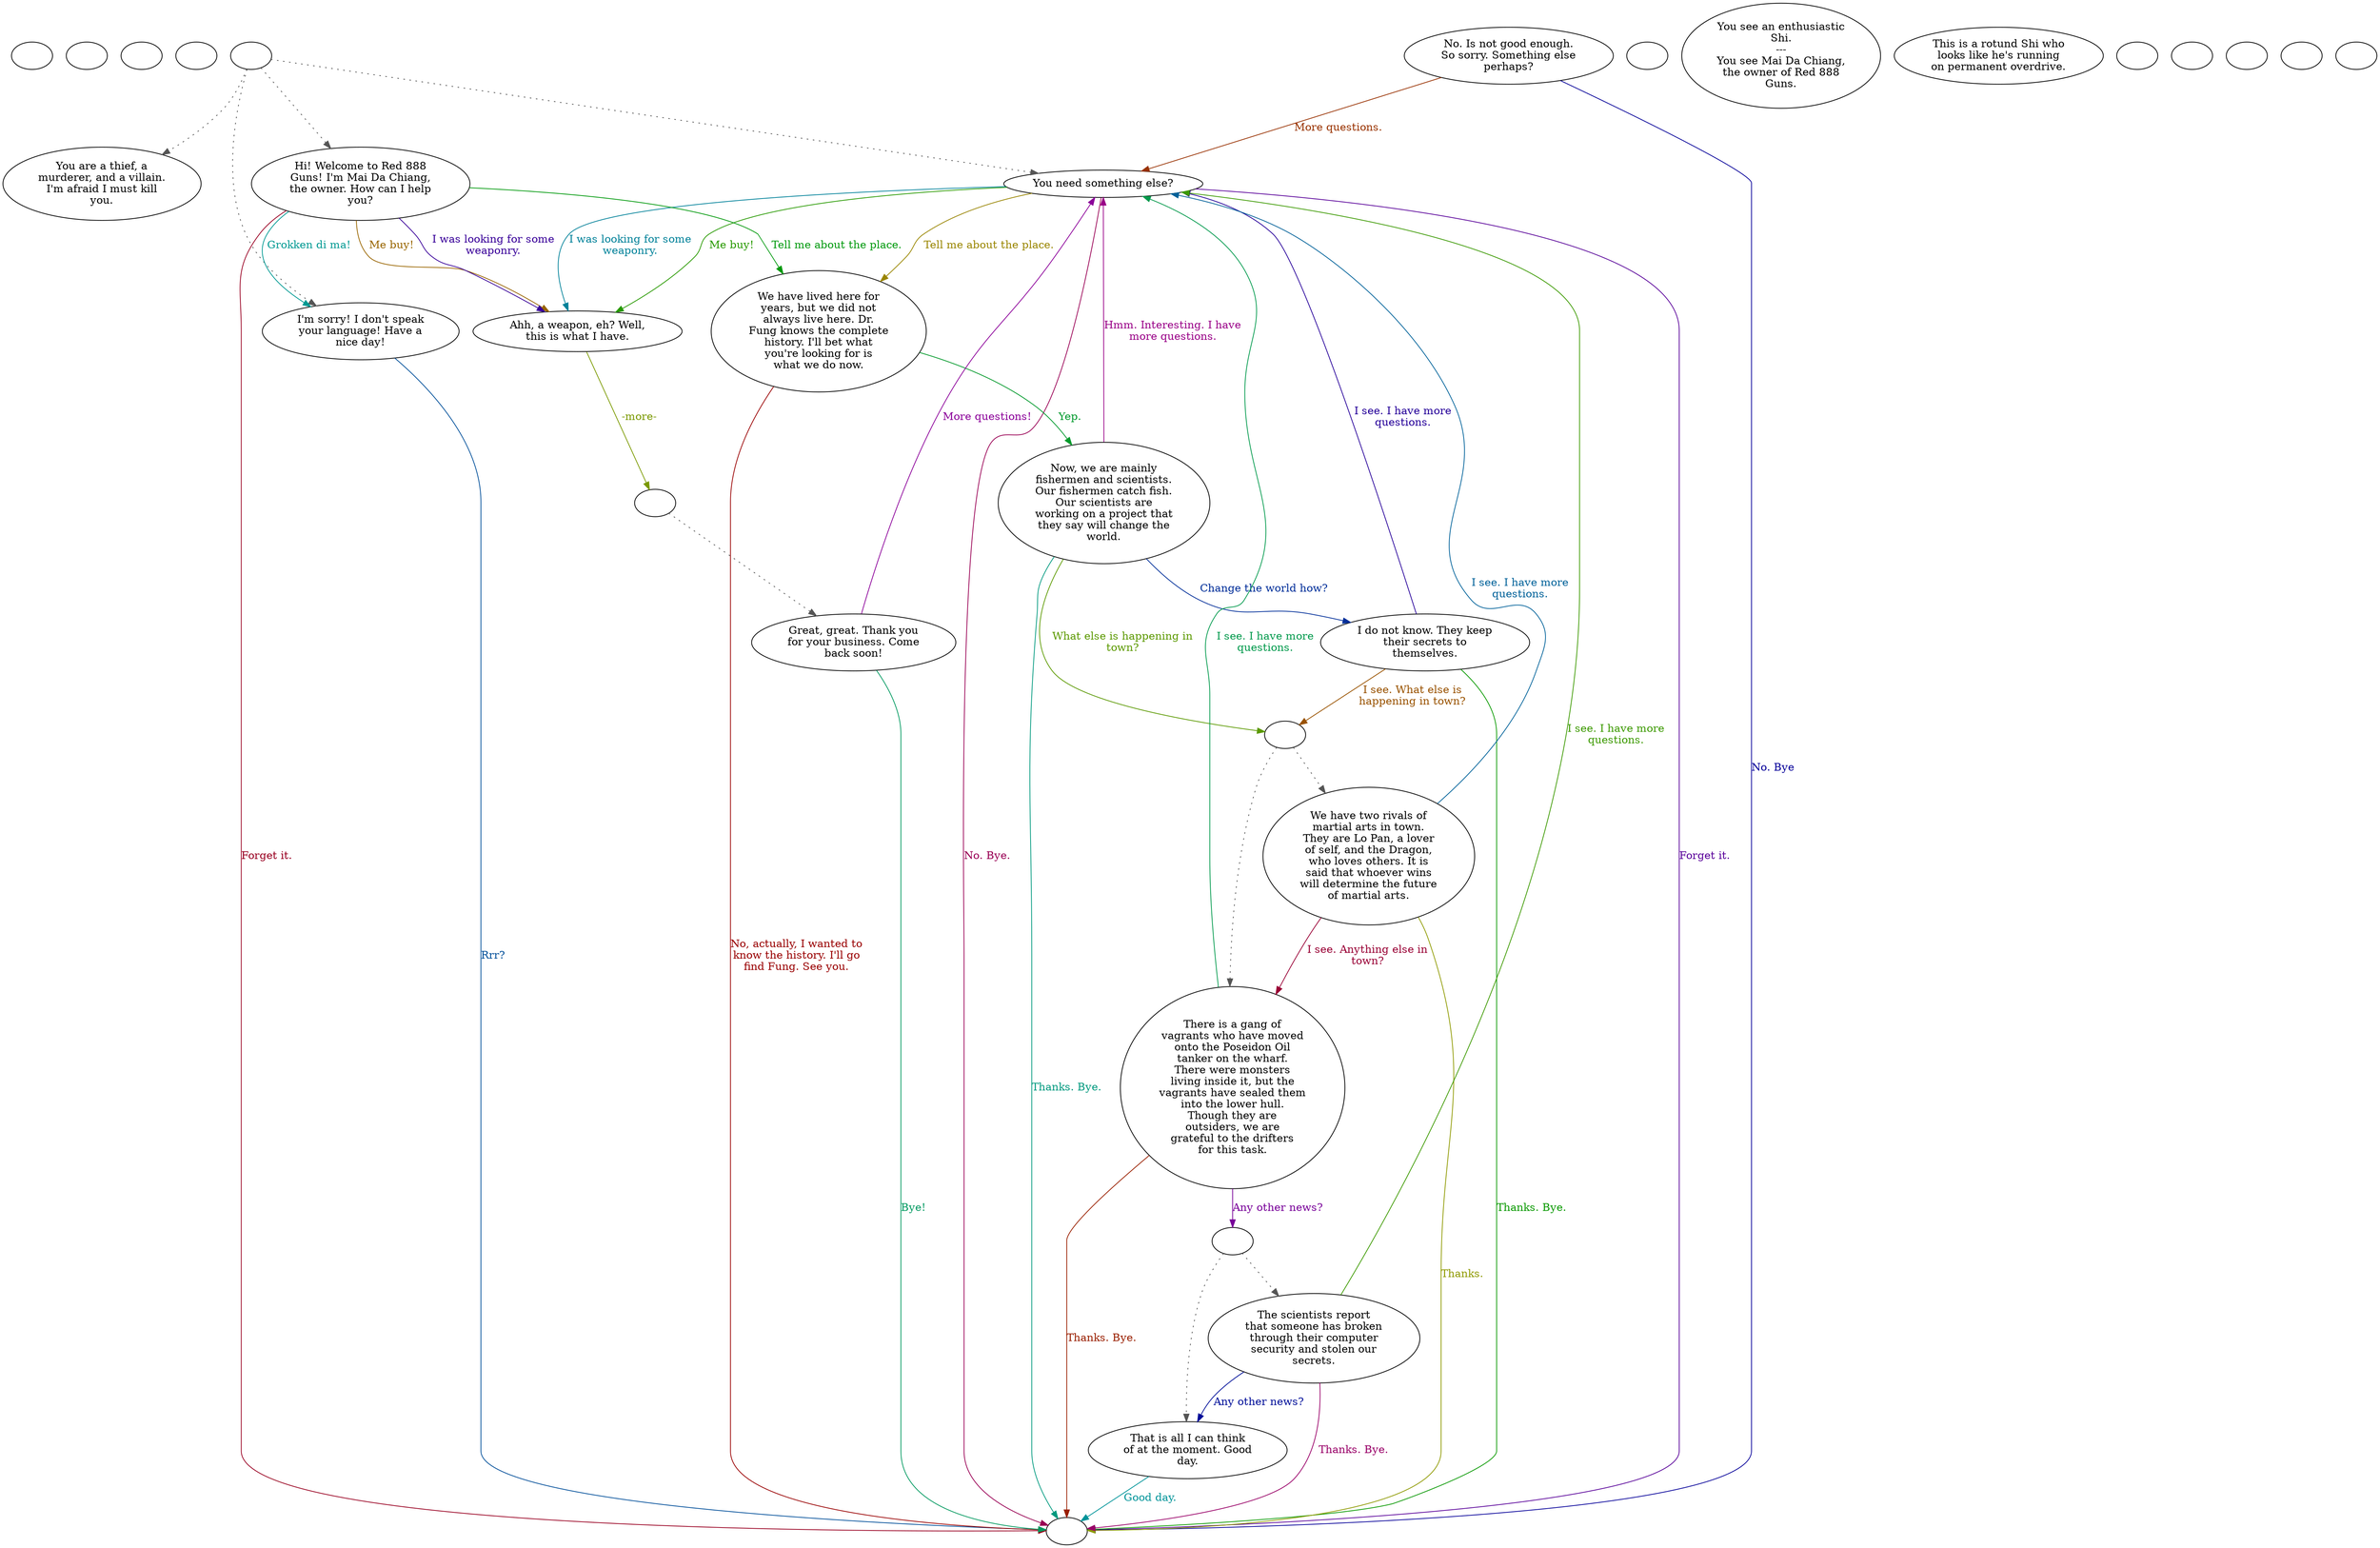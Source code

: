 digraph fcgunmer {
  "checkPartyMembersNearDoor" [style=filled       fillcolor="#FFFFFF"       color="#000000"]
  "checkPartyMembersNearDoor" [label=""]
  "start" [style=filled       fillcolor="#FFFFFF"       color="#000000"]
  "start" [label=""]
  "critter_p_proc" [style=filled       fillcolor="#FFFFFF"       color="#000000"]
  "critter_p_proc" [label=""]
  "pickup_p_proc" [style=filled       fillcolor="#FFFFFF"       color="#000000"]
  "pickup_p_proc" [label=""]
  "talk_p_proc" [style=filled       fillcolor="#FFFFFF"       color="#000000"]
  "talk_p_proc" -> "Node014" [style=dotted color="#555555"]
  "talk_p_proc" -> "Node002" [style=dotted color="#555555"]
  "talk_p_proc" -> "Node006" [style=dotted color="#555555"]
  "talk_p_proc" -> "Node001" [style=dotted color="#555555"]
  "talk_p_proc" [label=""]
  "destroy_p_proc" [style=filled       fillcolor="#FFFFFF"       color="#000000"]
  "destroy_p_proc" [label=""]
  "look_at_p_proc" [style=filled       fillcolor="#FFFFFF"       color="#000000"]
  "look_at_p_proc" [label="You see an enthusiastic\nShi.\n---\nYou see Mai Da Chiang,\nthe owner of Red 888\nGuns."]
  "description_p_proc" [style=filled       fillcolor="#FFFFFF"       color="#000000"]
  "description_p_proc" [label="This is a rotund Shi who\nlooks like he's running\non permanent overdrive."]
  "use_skill_on_p_proc" [style=filled       fillcolor="#FFFFFF"       color="#000000"]
  "use_skill_on_p_proc" [label=""]
  "damage_p_proc" [style=filled       fillcolor="#FFFFFF"       color="#000000"]
  "damage_p_proc" [label=""]
  "map_enter_p_proc" [style=filled       fillcolor="#FFFFFF"       color="#000000"]
  "map_enter_p_proc" [label=""]
  "timed_event_p_proc" [style=filled       fillcolor="#FFFFFF"       color="#000000"]
  "timed_event_p_proc" [label=""]
  "Node998" [style=filled       fillcolor="#FFFFFF"       color="#000000"]
  "Node998" [label=""]
  "Node999" [style=filled       fillcolor="#FFFFFF"       color="#000000"]
  "Node999" [label=""]
  "Node001" [style=filled       fillcolor="#FFFFFF"       color="#000000"]
  "Node001" [label="Hi! Welcome to Red 888\nGuns! I'm Mai Da Chiang,\nthe owner. How can I help\nyou?"]
  "Node001" -> "Node002" [label="Grokken di ma!" color="#009992" fontcolor="#009992"]
  "Node001" -> "Node003" [label="Me buy!" color="#996500" fontcolor="#996500"]
  "Node001" -> "Node003" [label="I was looking for some\nweaponry." color="#380099" fontcolor="#380099"]
  "Node001" -> "Node007" [label="Tell me about the place." color="#00990C" fontcolor="#00990C"]
  "Node001" -> "Node999" [label="Forget it." color="#990021" fontcolor="#990021"]
  "Node002" [style=filled       fillcolor="#FFFFFF"       color="#000000"]
  "Node002" [label="I'm sorry! I don't speak\nyour language! Have a\nnice day!"]
  "Node002" -> "Node999" [label="Rrr?" color="#004E99" fontcolor="#004E99"]
  "Node003" [style=filled       fillcolor="#FFFFFF"       color="#000000"]
  "Node003" [label="Ahh, a weapon, eh? Well,\nthis is what I have."]
  "Node003" -> "NodeBarter" [label="-more-" color="#7A9900" fontcolor="#7A9900"]
  "Node004" [style=filled       fillcolor="#FFFFFF"       color="#000000"]
  "Node004" [label="Great, great. Thank you\nfor your business. Come\nback soon!"]
  "Node004" -> "Node006" [label="More questions!" color="#8B0099" fontcolor="#8B0099"]
  "Node004" -> "Node999" [label="Bye!" color="#00995F" fontcolor="#00995F"]
  "Node005" [style=filled       fillcolor="#FFFFFF"       color="#000000"]
  "Node005" [label="No. Is not good enough.\nSo sorry. Something else\nperhaps?"]
  "Node005" -> "Node006" [label="More questions." color="#993200" fontcolor="#993200"]
  "Node005" -> "Node999" [label="No. Bye" color="#050099" fontcolor="#050099"]
  "Node006" [style=filled       fillcolor="#FFFFFF"       color="#000000"]
  "Node006" [label="You need something else?"]
  "Node006" -> "Node003" [label="Me buy!" color="#279900" fontcolor="#279900"]
  "Node006" -> "Node999" [label="No. Bye." color="#990054" fontcolor="#990054"]
  "Node006" -> "Node003" [label="I was looking for some\nweaponry." color="#008199" fontcolor="#008199"]
  "Node006" -> "Node007" [label="Tell me about the place." color="#998500" fontcolor="#998500"]
  "Node006" -> "Node999" [label="Forget it." color="#580099" fontcolor="#580099"]
  "Node007" [style=filled       fillcolor="#FFFFFF"       color="#000000"]
  "Node007" [label="We have lived here for\nyears, but we did not\nalways live here. Dr.\nFung knows the complete\nhistory. I'll bet what\nyou're looking for is\nwhat we do now."]
  "Node007" -> "Node008" [label="Yep." color="#00992B" fontcolor="#00992B"]
  "Node007" -> "Node999" [label="No, actually, I wanted to\nknow the history. I'll go\nfind Fung. See you." color="#990001" fontcolor="#990001"]
  "Node008" [style=filled       fillcolor="#FFFFFF"       color="#000000"]
  "Node008" [label="Now, we are mainly\nfishermen and scientists.\nOur fishermen catch fish.\nOur scientists are\nworking on a project that\nthey say will change the\nworld."]
  "Node008" -> "Node009" [label="Change the world how?" color="#002E99" fontcolor="#002E99"]
  "Node008" -> "Node1011a" [label="What else is happening in\ntown?" color="#5B9900" fontcolor="#5B9900"]
  "Node008" -> "Node006" [label="Hmm. Interesting. I have\nmore questions." color="#990087" fontcolor="#990087"]
  "Node008" -> "Node999" [label="Thanks. Bye." color="#00997E" fontcolor="#00997E"]
  "Node009" [style=filled       fillcolor="#FFFFFF"       color="#000000"]
  "Node009" [label="I do not know. They keep\ntheir secrets to\nthemselves."]
  "Node009" -> "Node1011a" [label="I see. What else is\nhappening in town?" color="#995200" fontcolor="#995200"]
  "Node009" -> "Node006" [label="I see. I have more\nquestions." color="#250099" fontcolor="#250099"]
  "Node009" -> "Node999" [label="Thanks. Bye." color="#089900" fontcolor="#089900"]
  "Node010" [style=filled       fillcolor="#FFFFFF"       color="#000000"]
  "Node010" [label="We have two rivals of\nmartial arts in town.\nThey are Lo Pan, a lover\nof self, and the Dragon,\nwho loves others. It is\nsaid that whoever wins\nwill determine the future\nof martial arts."]
  "Node010" -> "Node011" [label="I see. Anything else in\ntown?" color="#990034" fontcolor="#990034"]
  "Node010" -> "Node006" [label="I see. I have more\nquestions." color="#006199" fontcolor="#006199"]
  "Node010" -> "Node999" [label="Thanks." color="#8E9900" fontcolor="#8E9900"]
  "Node011" [style=filled       fillcolor="#FFFFFF"       color="#000000"]
  "Node011" [label="There is a gang of\nvagrants who have moved\nonto the Poseidon Oil\ntanker on the wharf.\nThere were monsters\nliving inside it, but the\nvagrants have sealed them\ninto the lower hull.\nThough they are\noutsiders, we are\ngrateful to the drifters\nfor this task."]
  "Node011" -> "Node1213a" [label="Any other news?" color="#780099" fontcolor="#780099"]
  "Node011" -> "Node006" [label="I see. I have more\nquestions." color="#00994B" fontcolor="#00994B"]
  "Node011" -> "Node999" [label="Thanks. Bye." color="#991E00" fontcolor="#991E00"]
  "Node012" [style=filled       fillcolor="#FFFFFF"       color="#000000"]
  "Node012" [label="The scientists report\nthat someone has broken\nthrough their computer\nsecurity and stolen our\nsecrets."]
  "Node012" -> "Node013" [label="Any other news?" color="#000E99" fontcolor="#000E99"]
  "Node012" -> "Node006" [label="I see. I have more\nquestions." color="#3B9900" fontcolor="#3B9900"]
  "Node012" -> "Node999" [label="Thanks. Bye." color="#990068" fontcolor="#990068"]
  "Node013" [style=filled       fillcolor="#FFFFFF"       color="#000000"]
  "Node013" [label="That is all I can think\nof at the moment. Good\nday."]
  "Node013" -> "Node999" [label="Good day." color="#009499" fontcolor="#009499"]
  "Node014" [style=filled       fillcolor="#FFFFFF"       color="#000000"]
  "Node014" [label="You are a thief, a\nmurderer, and a villain.\nI'm afraid I must kill\nyou."]
  "NodeBarter" [style=filled       fillcolor="#FFFFFF"       color="#000000"]
  "NodeBarter" -> "Node004" [style=dotted color="#555555"]
  "NodeBarter" [label=""]
  "Node1011a" [style=filled       fillcolor="#FFFFFF"       color="#000000"]
  "Node1011a" -> "Node010" [style=dotted color="#555555"]
  "Node1011a" -> "Node011" [style=dotted color="#555555"]
  "Node1011a" [label=""]
  "Node1213a" [style=filled       fillcolor="#FFFFFF"       color="#000000"]
  "Node1213a" -> "Node012" [style=dotted color="#555555"]
  "Node1213a" -> "Node013" [style=dotted color="#555555"]
  "Node1213a" [label=""]
}
